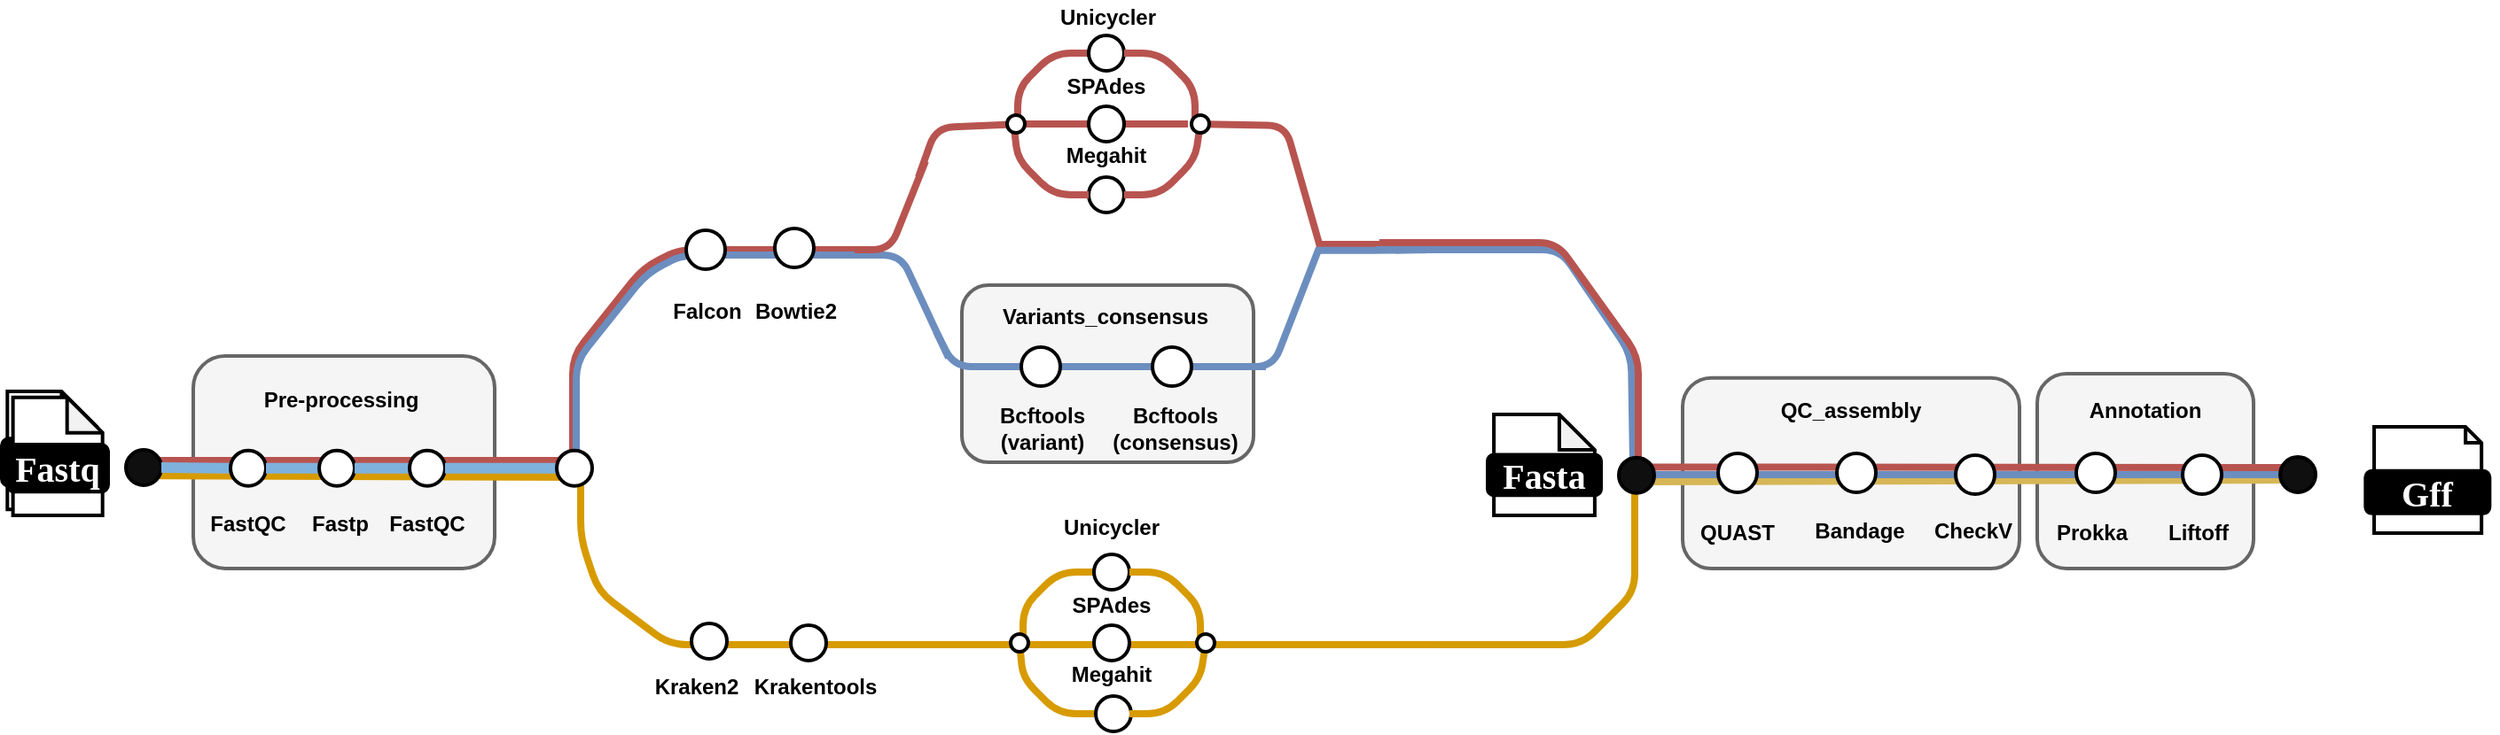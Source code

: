 <mxfile version="24.2.5" type="github">
  <diagram name="Trang-1" id="ojN81It_VC9VHGHLu68o">
    <mxGraphModel dx="1753" dy="448" grid="1" gridSize="10" guides="1" tooltips="1" connect="0" arrows="0" fold="1" page="1" pageScale="1" pageWidth="827" pageHeight="1169" math="0" shadow="0">
      <root>
        <mxCell id="0" />
        <mxCell id="1" parent="0" />
        <mxCell id="D1Pq8SVgitwWAvo3Zp8d-112" value="" style="rounded=1;whiteSpace=wrap;html=1;strokeWidth=2;fillColor=#f5f5f5;fontColor=#333333;strokeColor=#666666;" vertex="1" parent="1">
          <mxGeometry x="283.5" y="290" width="164.5" height="100" as="geometry" />
        </mxCell>
        <mxCell id="D1Pq8SVgitwWAvo3Zp8d-110" value="" style="rounded=1;whiteSpace=wrap;html=1;strokeWidth=2;fillColor=#f5f5f5;fontColor=#333333;strokeColor=#666666;" vertex="1" parent="1">
          <mxGeometry x="690" y="342.33" width="190" height="107.67" as="geometry" />
        </mxCell>
        <mxCell id="D1Pq8SVgitwWAvo3Zp8d-108" value="" style="rounded=1;whiteSpace=wrap;html=1;strokeWidth=2;fillColor=#f5f5f5;fontColor=#333333;strokeColor=#666666;" vertex="1" parent="1">
          <mxGeometry x="890" y="340" width="122" height="110" as="geometry" />
        </mxCell>
        <mxCell id="D1Pq8SVgitwWAvo3Zp8d-75" value="" style="endArrow=none;html=1;rounded=1;strokeWidth=4;strokeColor=#d6b656;fillColor=#fff2cc;" edge="1" parent="1">
          <mxGeometry width="50" height="50" relative="1" as="geometry">
            <mxPoint x="670" y="401" as="sourcePoint" />
            <mxPoint x="1040" y="400" as="targetPoint" />
          </mxGeometry>
        </mxCell>
        <mxCell id="D1Pq8SVgitwWAvo3Zp8d-74" value="" style="endArrow=none;html=1;rounded=1;strokeWidth=4;strokeColor=#b85450;fillColor=#f8cecc;" edge="1" parent="1">
          <mxGeometry width="50" height="50" relative="1" as="geometry">
            <mxPoint x="669" y="392.74" as="sourcePoint" />
            <mxPoint x="1040" y="393" as="targetPoint" />
          </mxGeometry>
        </mxCell>
        <mxCell id="D1Pq8SVgitwWAvo3Zp8d-76" value="" style="endArrow=none;html=1;rounded=1;strokeWidth=4;strokeColor=#6c8ebf;fillColor=#dae8fc;" edge="1" parent="1">
          <mxGeometry width="50" height="50" relative="1" as="geometry">
            <mxPoint x="670" y="397" as="sourcePoint" />
            <mxPoint x="1040" y="397" as="targetPoint" />
          </mxGeometry>
        </mxCell>
        <mxCell id="D1Pq8SVgitwWAvo3Zp8d-69" value="" style="endArrow=none;html=1;rounded=1;strokeWidth=4;fillColor=#f8cecc;strokeColor=#b85450;" edge="1" parent="1">
          <mxGeometry width="50" height="50" relative="1" as="geometry">
            <mxPoint x="485" y="267" as="sourcePoint" />
            <mxPoint x="529" y="267" as="targetPoint" />
            <Array as="points">
              <mxPoint x="505" y="267" />
              <mxPoint x="529" y="267" />
            </Array>
          </mxGeometry>
        </mxCell>
        <mxCell id="D1Pq8SVgitwWAvo3Zp8d-41" value="" style="endArrow=none;html=1;rounded=1;strokeWidth=4;fillColor=#f8cecc;strokeColor=#b85450;" edge="1" parent="1">
          <mxGeometry width="50" height="50" relative="1" as="geometry">
            <mxPoint x="317" y="199" as="sourcePoint" />
            <mxPoint x="259" y="229" as="targetPoint" />
            <Array as="points">
              <mxPoint x="269" y="201" />
            </Array>
          </mxGeometry>
        </mxCell>
        <mxCell id="D1Pq8SVgitwWAvo3Zp8d-49" value="" style="endArrow=none;html=1;rounded=1;strokeWidth=4;fillColor=#f8cecc;strokeColor=#b85450;" edge="1" parent="1">
          <mxGeometry width="50" height="50" relative="1" as="geometry">
            <mxPoint x="414" y="199" as="sourcePoint" />
            <mxPoint x="486" y="270" as="targetPoint" />
            <Array as="points">
              <mxPoint x="466" y="200" />
              <mxPoint x="486" y="270" />
            </Array>
          </mxGeometry>
        </mxCell>
        <mxCell id="Rq4Nq84HAXk63PqMcCeA-210" value="" style="rounded=1;whiteSpace=wrap;html=1;strokeWidth=2;fillColor=#f5f5f5;fontColor=#333333;strokeColor=#666666;" parent="1" vertex="1">
          <mxGeometry x="-150" y="330" width="170" height="120" as="geometry" />
        </mxCell>
        <mxCell id="Rq4Nq84HAXk63PqMcCeA-57" value="" style="endArrow=none;html=1;rounded=1;strokeWidth=5;fillColor=#ffe6cc;strokeColor=#d79b00;entryX=0.9;entryY=0.834;entryDx=0;entryDy=0;entryPerimeter=0;" parent="1" edge="1">
          <mxGeometry width="50" height="50" relative="1" as="geometry">
            <mxPoint x="-169" y="397.17" as="sourcePoint" />
            <mxPoint x="73" y="398.01" as="targetPoint" />
          </mxGeometry>
        </mxCell>
        <mxCell id="Rq4Nq84HAXk63PqMcCeA-58" value="" style="endArrow=none;html=1;rounded=1;strokeWidth=6;strokeColor=#b85450;fillColor=#f8cecc;" parent="1" edge="1">
          <mxGeometry width="50" height="50" relative="1" as="geometry">
            <mxPoint x="-170" y="390" as="sourcePoint" />
            <mxPoint x="74" y="390" as="targetPoint" />
          </mxGeometry>
        </mxCell>
        <mxCell id="Rq4Nq84HAXk63PqMcCeA-59" value="" style="group" parent="1" vertex="1" connectable="0">
          <mxGeometry x="-258" y="350" width="60" height="70" as="geometry" />
        </mxCell>
        <mxCell id="Rq4Nq84HAXk63PqMcCeA-60" value="" style="shape=note;whiteSpace=wrap;html=1;backgroundOutline=1;darkOpacity=0.05;rounded=1;size=20;strokeWidth=2;" parent="Rq4Nq84HAXk63PqMcCeA-59" vertex="1">
          <mxGeometry x="3.158" width="50.526" height="66.667" as="geometry" />
        </mxCell>
        <mxCell id="Rq4Nq84HAXk63PqMcCeA-61" value="&lt;font data-font-src=&quot;https://fonts.googleapis.com/css?family=Maven+Pro&quot; face=&quot;Maven Pro&quot; color=&quot;#ffffff&quot;&gt;&lt;b&gt;&lt;font style=&quot;font-size: 20px;&quot;&gt;Fastq&lt;/font&gt;&lt;/b&gt;&lt;/font&gt;" style="rounded=1;whiteSpace=wrap;html=1;strokeWidth=2;fillColor=#000000;" parent="Rq4Nq84HAXk63PqMcCeA-59" vertex="1">
          <mxGeometry y="26.667" width="56.842" height="26.667" as="geometry" />
        </mxCell>
        <mxCell id="Rq4Nq84HAXk63PqMcCeA-62" value="" style="shape=note;whiteSpace=wrap;html=1;backgroundOutline=1;darkOpacity=0.05;rounded=1;size=20;strokeWidth=2;" parent="Rq4Nq84HAXk63PqMcCeA-59" vertex="1">
          <mxGeometry x="6.316" y="3.333" width="50.526" height="66.667" as="geometry" />
        </mxCell>
        <mxCell id="Rq4Nq84HAXk63PqMcCeA-63" value="&lt;font data-font-src=&quot;https://fonts.googleapis.com/css?family=Maven+Pro&quot; face=&quot;Maven Pro&quot; color=&quot;#ffffff&quot;&gt;&lt;b&gt;&lt;font style=&quot;font-size: 20px;&quot;&gt;Fastq&lt;/font&gt;&lt;/b&gt;&lt;/font&gt;" style="rounded=1;whiteSpace=wrap;html=1;strokeWidth=2;fillColor=#000000;" parent="Rq4Nq84HAXk63PqMcCeA-59" vertex="1">
          <mxGeometry x="3.158" y="30.0" width="56.842" height="26.667" as="geometry" />
        </mxCell>
        <mxCell id="Rq4Nq84HAXk63PqMcCeA-65" value="" style="endArrow=none;html=1;rounded=1;strokeWidth=6;strokeColor=#7EB2DD;shadow=0;" parent="1" target="Rq4Nq84HAXk63PqMcCeA-66" edge="1">
          <mxGeometry width="50" height="50" relative="1" as="geometry">
            <mxPoint x="-179" y="393.58" as="sourcePoint" />
            <mxPoint x="181" y="393.58" as="targetPoint" />
          </mxGeometry>
        </mxCell>
        <mxCell id="Rq4Nq84HAXk63PqMcCeA-66" value="" style="ellipse;whiteSpace=wrap;html=1;aspect=fixed;rounded=1;rotation=0;strokeWidth=2;fillColor=#100f0f;" parent="1" vertex="1">
          <mxGeometry x="-188" y="383" width="20" height="20" as="geometry" />
        </mxCell>
        <mxCell id="Rq4Nq84HAXk63PqMcCeA-67" value="" style="endArrow=none;html=1;rounded=1;strokeWidth=6;strokeColor=#7EB2DD;shadow=0;" parent="1" source="Rq4Nq84HAXk63PqMcCeA-66" target="Rq4Nq84HAXk63PqMcCeA-68" edge="1">
          <mxGeometry width="50" height="50" relative="1" as="geometry">
            <mxPoint x="-159" y="393" as="sourcePoint" />
            <mxPoint x="181" y="393.58" as="targetPoint" />
          </mxGeometry>
        </mxCell>
        <mxCell id="Rq4Nq84HAXk63PqMcCeA-68" value="" style="ellipse;whiteSpace=wrap;html=1;aspect=fixed;rounded=1;rotation=0;strokeWidth=2;shadow=0;" parent="1" vertex="1">
          <mxGeometry x="-129" y="383.33" width="20" height="20" as="geometry" />
        </mxCell>
        <mxCell id="Rq4Nq84HAXk63PqMcCeA-69" value="FastQC" style="rounded=1;whiteSpace=wrap;html=1;strokeColor=none;fillColor=none;fontStyle=1" parent="1" vertex="1">
          <mxGeometry x="-139" y="420" width="40" height="10" as="geometry" />
        </mxCell>
        <mxCell id="Rq4Nq84HAXk63PqMcCeA-70" value="" style="endArrow=none;html=1;rounded=1;strokeWidth=6;strokeColor=#7EB2DD;shadow=0;" parent="1" source="Rq4Nq84HAXk63PqMcCeA-68" target="Rq4Nq84HAXk63PqMcCeA-71" edge="1">
          <mxGeometry width="50" height="50" relative="1" as="geometry">
            <mxPoint x="-99" y="393" as="sourcePoint" />
            <mxPoint x="181" y="393.58" as="targetPoint" />
          </mxGeometry>
        </mxCell>
        <mxCell id="Rq4Nq84HAXk63PqMcCeA-71" value="" style="ellipse;whiteSpace=wrap;html=1;aspect=fixed;rounded=1;rotation=0;strokeWidth=2;shadow=0;" parent="1" vertex="1">
          <mxGeometry x="-79" y="383.33" width="20" height="20" as="geometry" />
        </mxCell>
        <mxCell id="Rq4Nq84HAXk63PqMcCeA-72" value="Fastp" style="rounded=1;whiteSpace=wrap;html=1;strokeColor=none;fillColor=none;fontStyle=1" parent="1" vertex="1">
          <mxGeometry x="-87" y="420" width="40" height="10" as="geometry" />
        </mxCell>
        <mxCell id="Rq4Nq84HAXk63PqMcCeA-73" value="" style="endArrow=none;html=1;rounded=1;strokeWidth=6;strokeColor=#7EB2DD;shadow=0;" parent="1" source="Rq4Nq84HAXk63PqMcCeA-71" target="Rq4Nq84HAXk63PqMcCeA-74" edge="1">
          <mxGeometry width="50" height="50" relative="1" as="geometry">
            <mxPoint x="-29" y="393" as="sourcePoint" />
            <mxPoint x="181" y="393.58" as="targetPoint" />
          </mxGeometry>
        </mxCell>
        <mxCell id="Rq4Nq84HAXk63PqMcCeA-74" value="" style="ellipse;whiteSpace=wrap;html=1;aspect=fixed;rounded=1;rotation=0;strokeWidth=2;shadow=0;" parent="1" vertex="1">
          <mxGeometry x="-28" y="383.33" width="20" height="20" as="geometry" />
        </mxCell>
        <mxCell id="Rq4Nq84HAXk63PqMcCeA-75" value="FastQC" style="rounded=1;whiteSpace=wrap;html=1;strokeColor=none;fillColor=none;fontStyle=1" parent="1" vertex="1">
          <mxGeometry x="-38" y="420" width="40" height="10" as="geometry" />
        </mxCell>
        <mxCell id="Rq4Nq84HAXk63PqMcCeA-77" value="" style="endArrow=none;html=1;rounded=1;strokeWidth=6;strokeColor=#7EB2DD;shadow=0;" parent="1" source="Rq4Nq84HAXk63PqMcCeA-74" target="Rq4Nq84HAXk63PqMcCeA-76" edge="1">
          <mxGeometry width="50" height="50" relative="1" as="geometry">
            <mxPoint x="41" y="393" as="sourcePoint" />
            <mxPoint x="181" y="393.58" as="targetPoint" />
          </mxGeometry>
        </mxCell>
        <mxCell id="Rq4Nq84HAXk63PqMcCeA-90" value="" style="endArrow=none;html=1;rounded=1;strokeWidth=4;strokeColor=#d79b00;fillColor=#ffe6cc;exitX=0.65;exitY=0.834;exitDx=0;exitDy=0;exitPerimeter=0;" parent="1" edge="1">
          <mxGeometry width="50" height="50" relative="1" as="geometry">
            <mxPoint x="68.5" y="403" as="sourcePoint" />
            <mxPoint x="198.5" y="492.99" as="targetPoint" />
            <Array as="points">
              <mxPoint x="68.5" y="432.99" />
              <mxPoint x="78.5" y="462.99" />
              <mxPoint x="118.5" y="492.99" />
              <mxPoint x="563.5" y="492.99" />
              <mxPoint x="158.5" y="492.99" />
            </Array>
          </mxGeometry>
        </mxCell>
        <mxCell id="Rq4Nq84HAXk63PqMcCeA-97" value="" style="endArrow=none;html=1;rounded=1;strokeWidth=4;fillColor=#ffe6cc;strokeColor=#d79b00;" parent="1" edge="1">
          <mxGeometry width="50" height="50" relative="1" as="geometry">
            <mxPoint x="358" y="452" as="sourcePoint" />
            <mxPoint x="318" y="492" as="targetPoint" />
            <Array as="points">
              <mxPoint x="338" y="452" />
              <mxPoint x="318" y="472" />
            </Array>
          </mxGeometry>
        </mxCell>
        <mxCell id="Rq4Nq84HAXk63PqMcCeA-98" value="" style="endArrow=none;html=1;rounded=1;strokeWidth=4;fillColor=#ffe6cc;strokeColor=#d79b00;" parent="1" source="Rq4Nq84HAXk63PqMcCeA-162" edge="1">
          <mxGeometry width="50" height="50" relative="1" as="geometry">
            <mxPoint x="358" y="532" as="sourcePoint" />
            <mxPoint x="318" y="492" as="targetPoint" />
            <Array as="points" />
          </mxGeometry>
        </mxCell>
        <mxCell id="Rq4Nq84HAXk63PqMcCeA-100" value="" style="ellipse;whiteSpace=wrap;html=1;aspect=fixed;rounded=1;rotation=0;strokeWidth=2;shadow=0;" parent="1" vertex="1">
          <mxGeometry x="358" y="442" width="20" height="20" as="geometry" />
        </mxCell>
        <mxCell id="Rq4Nq84HAXk63PqMcCeA-101" value="" style="endArrow=none;html=1;rounded=1;strokeWidth=4;fillColor=#ffe6cc;strokeColor=#d79b00;" parent="1" edge="1">
          <mxGeometry width="50" height="50" relative="1" as="geometry">
            <mxPoint x="378" y="452" as="sourcePoint" />
            <mxPoint x="418" y="492" as="targetPoint" />
            <Array as="points">
              <mxPoint x="398" y="452" />
              <mxPoint x="418" y="472" />
            </Array>
          </mxGeometry>
        </mxCell>
        <mxCell id="Rq4Nq84HAXk63PqMcCeA-102" value="" style="ellipse;whiteSpace=wrap;html=1;aspect=fixed;rounded=1;rotation=0;strokeWidth=2;shadow=0;" parent="1" vertex="1">
          <mxGeometry x="358" y="482" width="20" height="20" as="geometry" />
        </mxCell>
        <mxCell id="Rq4Nq84HAXk63PqMcCeA-103" value="" style="ellipse;whiteSpace=wrap;html=1;aspect=fixed;rounded=1;rotation=0;strokeWidth=2;shadow=0;" parent="1" vertex="1">
          <mxGeometry x="359" y="522" width="20" height="20" as="geometry" />
        </mxCell>
        <mxCell id="Rq4Nq84HAXk63PqMcCeA-104" value="" style="endArrow=none;html=1;rounded=1;strokeWidth=4;fillColor=#ffe6cc;strokeColor=#d79b00;" parent="1" source="Rq4Nq84HAXk63PqMcCeA-166" edge="1">
          <mxGeometry width="50" height="50" relative="1" as="geometry">
            <mxPoint x="378" y="491.47" as="sourcePoint" />
            <mxPoint x="418" y="491.47" as="targetPoint" />
          </mxGeometry>
        </mxCell>
        <mxCell id="Rq4Nq84HAXk63PqMcCeA-105" value="" style="endArrow=none;html=1;rounded=1;strokeWidth=4;fillColor=#ffe6cc;strokeColor=#d79b00;" parent="1" source="Rq4Nq84HAXk63PqMcCeA-166" edge="1">
          <mxGeometry width="50" height="50" relative="1" as="geometry">
            <mxPoint x="378" y="532" as="sourcePoint" />
            <mxPoint x="418" y="492" as="targetPoint" />
            <Array as="points" />
          </mxGeometry>
        </mxCell>
        <mxCell id="Rq4Nq84HAXk63PqMcCeA-106" value="Unicycler" style="rounded=1;whiteSpace=wrap;html=1;strokeColor=none;fillColor=none;fontStyle=1" parent="1" vertex="1">
          <mxGeometry x="348" y="422" width="40" height="10" as="geometry" />
        </mxCell>
        <mxCell id="Rq4Nq84HAXk63PqMcCeA-107" value="SPAdes" style="rounded=1;whiteSpace=wrap;html=1;strokeColor=none;fillColor=none;fontStyle=1;arcSize=50;" parent="1" vertex="1">
          <mxGeometry x="348" y="466" width="40" height="10" as="geometry" />
        </mxCell>
        <mxCell id="Rq4Nq84HAXk63PqMcCeA-108" value="Megahit" style="rounded=1;whiteSpace=wrap;html=1;strokeColor=none;fillColor=none;fontStyle=1;arcSize=50;" parent="1" vertex="1">
          <mxGeometry x="348" y="505" width="40" height="10" as="geometry" />
        </mxCell>
        <mxCell id="Rq4Nq84HAXk63PqMcCeA-127" value="" style="endArrow=none;html=1;rounded=1;strokeWidth=4;strokeColor=#b85450;fillColor=#f8cecc;" parent="1" edge="1">
          <mxGeometry width="50" height="50" relative="1" as="geometry">
            <mxPoint x="64" y="390" as="sourcePoint" />
            <mxPoint x="136" y="270" as="targetPoint" />
            <Array as="points">
              <mxPoint x="64" y="330" />
              <mxPoint x="104" y="280" />
              <mxPoint x="124" y="270" />
              <mxPoint x="240" y="270" />
            </Array>
          </mxGeometry>
        </mxCell>
        <mxCell id="Rq4Nq84HAXk63PqMcCeA-164" value="" style="endArrow=none;html=1;rounded=1;strokeWidth=4;fillColor=#ffe6cc;strokeColor=#d79b00;" parent="1" target="Rq4Nq84HAXk63PqMcCeA-162" edge="1">
          <mxGeometry width="50" height="50" relative="1" as="geometry">
            <mxPoint x="358" y="532" as="sourcePoint" />
            <mxPoint x="318" y="492" as="targetPoint" />
            <Array as="points">
              <mxPoint x="338" y="532" />
              <mxPoint x="318" y="512" />
            </Array>
          </mxGeometry>
        </mxCell>
        <mxCell id="Rq4Nq84HAXk63PqMcCeA-165" value="" style="endArrow=none;html=1;rounded=1;strokeWidth=4;fillColor=#ffe6cc;strokeColor=#d79b00;" parent="1" target="Rq4Nq84HAXk63PqMcCeA-162" edge="1">
          <mxGeometry width="50" height="50" relative="1" as="geometry">
            <mxPoint x="318" y="492" as="sourcePoint" />
            <mxPoint x="358" y="492" as="targetPoint" />
          </mxGeometry>
        </mxCell>
        <mxCell id="Rq4Nq84HAXk63PqMcCeA-162" value="" style="ellipse;whiteSpace=wrap;html=1;aspect=fixed;rounded=1;rotation=0;strokeWidth=2;fillColor=#FFFFFF;" parent="1" vertex="1">
          <mxGeometry x="311" y="487" width="10" height="10" as="geometry" />
        </mxCell>
        <mxCell id="Rq4Nq84HAXk63PqMcCeA-167" value="" style="endArrow=none;html=1;rounded=1;strokeWidth=4;fillColor=#ffe6cc;strokeColor=#d79b00;" parent="1" target="Rq4Nq84HAXk63PqMcCeA-166" edge="1">
          <mxGeometry width="50" height="50" relative="1" as="geometry">
            <mxPoint x="378" y="532" as="sourcePoint" />
            <mxPoint x="418" y="492" as="targetPoint" />
            <Array as="points">
              <mxPoint x="398" y="532" />
              <mxPoint x="418" y="512" />
            </Array>
          </mxGeometry>
        </mxCell>
        <mxCell id="Rq4Nq84HAXk63PqMcCeA-166" value="" style="ellipse;whiteSpace=wrap;html=1;aspect=fixed;rounded=1;rotation=0;strokeWidth=2;fillColor=#FFFFFF;" parent="1" vertex="1">
          <mxGeometry x="416" y="487" width="10" height="10" as="geometry" />
        </mxCell>
        <mxCell id="Rq4Nq84HAXk63PqMcCeA-211" value="Pre-processing" style="rounded=1;whiteSpace=wrap;html=1;strokeColor=none;fillColor=none;fontStyle=1;arcSize=50;" parent="1" vertex="1">
          <mxGeometry x="-191.5" y="350" width="249" height="10" as="geometry" />
        </mxCell>
        <mxCell id="70XVLi85CoOnEWCYY8Vq-42" value="" style="group" parent="1" vertex="1" connectable="0">
          <mxGeometry x="580" y="363" width="64" height="57" as="geometry" />
        </mxCell>
        <mxCell id="70XVLi85CoOnEWCYY8Vq-43" value="" style="shape=note;whiteSpace=wrap;html=1;backgroundOutline=1;darkOpacity=0.05;rounded=1;size=20;strokeWidth=2;" parent="70XVLi85CoOnEWCYY8Vq-42" vertex="1">
          <mxGeometry x="3.556" width="56.889" height="57.0" as="geometry" />
        </mxCell>
        <mxCell id="70XVLi85CoOnEWCYY8Vq-44" value="&lt;font data-font-src=&quot;https://fonts.googleapis.com/css?family=Maven+Pro&quot; face=&quot;Maven Pro&quot; color=&quot;#ffffff&quot;&gt;&lt;b&gt;&lt;font style=&quot;font-size: 20px;&quot;&gt;Fasta&lt;/font&gt;&lt;/b&gt;&lt;/font&gt;" style="rounded=1;whiteSpace=wrap;html=1;strokeWidth=2;fillColor=#000000;" parent="70XVLi85CoOnEWCYY8Vq-42" vertex="1">
          <mxGeometry y="22.8" width="64" height="22.8" as="geometry" />
        </mxCell>
        <mxCell id="70XVLi85CoOnEWCYY8Vq-47" value="" style="group" parent="1" vertex="1" connectable="0">
          <mxGeometry x="1080" y="370" width="70" height="60" as="geometry" />
        </mxCell>
        <mxCell id="70XVLi85CoOnEWCYY8Vq-48" value="" style="shape=note;whiteSpace=wrap;html=1;backgroundOutline=1;darkOpacity=0.05;rounded=1;size=9;strokeWidth=2;" parent="70XVLi85CoOnEWCYY8Vq-47" vertex="1">
          <mxGeometry x="-0.007" width="60.584" height="60" as="geometry" />
        </mxCell>
        <mxCell id="70XVLi85CoOnEWCYY8Vq-49" value="&lt;font data-font-src=&quot;https://fonts.googleapis.com/css?family=Maven+Pro&quot; face=&quot;Maven Pro&quot; color=&quot;#ffffff&quot;&gt;&lt;b&gt;&lt;font style=&quot;font-size: 20px;&quot;&gt;Gff&lt;/font&gt;&lt;/b&gt;&lt;/font&gt;" style="rounded=1;whiteSpace=wrap;html=1;strokeWidth=2;fillColor=#000000;" parent="70XVLi85CoOnEWCYY8Vq-47" vertex="1">
          <mxGeometry x="-4.84" y="24.909" width="70" height="24.0" as="geometry" />
        </mxCell>
        <mxCell id="D1Pq8SVgitwWAvo3Zp8d-4" value="" style="ellipse;whiteSpace=wrap;html=1;aspect=fixed;rounded=1;rotation=0;strokeWidth=2;shadow=0;" vertex="1" parent="1">
          <mxGeometry x="131" y="481" width="20" height="20" as="geometry" />
        </mxCell>
        <mxCell id="D1Pq8SVgitwWAvo3Zp8d-7" value="Kraken2" style="rounded=1;whiteSpace=wrap;html=1;strokeColor=none;fillColor=none;fontStyle=1" vertex="1" parent="1">
          <mxGeometry x="114" y="513" width="40" height="7" as="geometry" />
        </mxCell>
        <mxCell id="D1Pq8SVgitwWAvo3Zp8d-9" value="" style="ellipse;whiteSpace=wrap;html=1;aspect=fixed;rounded=1;rotation=0;strokeWidth=2;shadow=0;" vertex="1" parent="1">
          <mxGeometry x="187" y="482" width="20" height="20" as="geometry" />
        </mxCell>
        <mxCell id="D1Pq8SVgitwWAvo3Zp8d-10" value="Krakentools" style="rounded=1;whiteSpace=wrap;html=1;strokeColor=none;fillColor=none;fontStyle=1" vertex="1" parent="1">
          <mxGeometry x="181" y="513" width="40" height="7" as="geometry" />
        </mxCell>
        <mxCell id="D1Pq8SVgitwWAvo3Zp8d-12" value="" style="endArrow=none;html=1;rounded=1;strokeWidth=4;strokeColor=#6c8ebf;fillColor=#dae8fc;" edge="1" parent="1">
          <mxGeometry width="50" height="50" relative="1" as="geometry">
            <mxPoint x="66" y="393" as="sourcePoint" />
            <mxPoint x="240" y="273" as="targetPoint" />
            <Array as="points">
              <mxPoint x="66" y="333" />
              <mxPoint x="106" y="283" />
              <mxPoint x="126" y="273" />
            </Array>
          </mxGeometry>
        </mxCell>
        <mxCell id="Rq4Nq84HAXk63PqMcCeA-76" value="" style="ellipse;whiteSpace=wrap;html=1;aspect=fixed;rounded=1;rotation=0;strokeWidth=2;shadow=0;" parent="1" vertex="1">
          <mxGeometry x="55" y="383.33" width="20" height="20" as="geometry" />
        </mxCell>
        <mxCell id="Rq4Nq84HAXk63PqMcCeA-175" value="" style="ellipse;whiteSpace=wrap;html=1;aspect=fixed;rounded=1;rotation=0;strokeWidth=2;shadow=0;" parent="1" vertex="1">
          <mxGeometry x="128" y="259" width="22" height="22" as="geometry" />
        </mxCell>
        <mxCell id="D1Pq8SVgitwWAvo3Zp8d-13" value="Falcon" style="rounded=1;whiteSpace=wrap;html=1;strokeColor=none;fillColor=none;fontStyle=1" vertex="1" parent="1">
          <mxGeometry x="119" y="289.75" width="42" height="30" as="geometry" />
        </mxCell>
        <mxCell id="D1Pq8SVgitwWAvo3Zp8d-18" value="" style="endArrow=none;html=1;rounded=1;strokeWidth=4;fillColor=#dae8fc;strokeColor=#6c8ebf;" edge="1" parent="1">
          <mxGeometry width="50" height="50" relative="1" as="geometry">
            <mxPoint x="229" y="273" as="sourcePoint" />
            <mxPoint x="276" y="331" as="targetPoint" />
            <Array as="points">
              <mxPoint x="249" y="273" />
            </Array>
          </mxGeometry>
        </mxCell>
        <mxCell id="D1Pq8SVgitwWAvo3Zp8d-19" value="" style="endArrow=none;html=1;rounded=1;strokeWidth=4;fillColor=#f8cecc;strokeColor=#b85450;" edge="1" parent="1">
          <mxGeometry width="50" height="50" relative="1" as="geometry">
            <mxPoint x="223" y="270" as="sourcePoint" />
            <mxPoint x="263" y="220" as="targetPoint" />
            <Array as="points">
              <mxPoint x="243" y="270" />
            </Array>
          </mxGeometry>
        </mxCell>
        <mxCell id="D1Pq8SVgitwWAvo3Zp8d-20" value="" style="endArrow=none;html=1;rounded=1;strokeWidth=4;fillColor=#f8cecc;strokeColor=#b85450;" edge="1" parent="1">
          <mxGeometry width="50" height="50" relative="1" as="geometry">
            <mxPoint x="355" y="159" as="sourcePoint" />
            <mxPoint x="315" y="199" as="targetPoint" />
            <Array as="points">
              <mxPoint x="335" y="159" />
              <mxPoint x="315" y="179" />
            </Array>
          </mxGeometry>
        </mxCell>
        <mxCell id="D1Pq8SVgitwWAvo3Zp8d-21" value="" style="endArrow=none;html=1;rounded=1;strokeWidth=4;fillColor=#ffe6cc;strokeColor=#d79b00;" edge="1" parent="1">
          <mxGeometry width="50" height="50" relative="1" as="geometry">
            <mxPoint x="318" y="199" as="sourcePoint" />
            <mxPoint x="315" y="199" as="targetPoint" />
            <Array as="points" />
          </mxGeometry>
        </mxCell>
        <mxCell id="D1Pq8SVgitwWAvo3Zp8d-22" value="" style="endArrow=none;html=1;rounded=1;strokeWidth=4;fillColor=#f8cecc;strokeColor=#b85450;" edge="1" parent="1">
          <mxGeometry width="50" height="50" relative="1" as="geometry">
            <mxPoint x="318" y="199" as="sourcePoint" />
            <mxPoint x="411" y="199" as="targetPoint" />
          </mxGeometry>
        </mxCell>
        <mxCell id="D1Pq8SVgitwWAvo3Zp8d-23" value="" style="ellipse;whiteSpace=wrap;html=1;aspect=fixed;rounded=1;rotation=0;strokeWidth=2;shadow=0;" vertex="1" parent="1">
          <mxGeometry x="355" y="149" width="20" height="20" as="geometry" />
        </mxCell>
        <mxCell id="D1Pq8SVgitwWAvo3Zp8d-24" value="" style="endArrow=none;html=1;rounded=1;strokeWidth=4;fillColor=#f8cecc;strokeColor=#b85450;" edge="1" parent="1">
          <mxGeometry width="50" height="50" relative="1" as="geometry">
            <mxPoint x="375" y="159" as="sourcePoint" />
            <mxPoint x="415" y="199" as="targetPoint" />
            <Array as="points">
              <mxPoint x="395" y="159" />
              <mxPoint x="415" y="179" />
            </Array>
          </mxGeometry>
        </mxCell>
        <mxCell id="D1Pq8SVgitwWAvo3Zp8d-25" value="" style="ellipse;whiteSpace=wrap;html=1;aspect=fixed;rounded=1;rotation=0;strokeWidth=2;shadow=0;" vertex="1" parent="1">
          <mxGeometry x="355" y="189" width="20" height="20" as="geometry" />
        </mxCell>
        <mxCell id="D1Pq8SVgitwWAvo3Zp8d-26" value="" style="ellipse;whiteSpace=wrap;html=1;aspect=fixed;rounded=1;rotation=0;strokeWidth=2;shadow=0;" vertex="1" parent="1">
          <mxGeometry x="355" y="229" width="20" height="20" as="geometry" />
        </mxCell>
        <mxCell id="D1Pq8SVgitwWAvo3Zp8d-27" value="" style="endArrow=none;html=1;rounded=1;strokeWidth=4;fillColor=#ffe6cc;strokeColor=#d79b00;" edge="1" parent="1" source="D1Pq8SVgitwWAvo3Zp8d-36">
          <mxGeometry width="50" height="50" relative="1" as="geometry">
            <mxPoint x="375" y="198.47" as="sourcePoint" />
            <mxPoint x="415" y="198.47" as="targetPoint" />
          </mxGeometry>
        </mxCell>
        <mxCell id="D1Pq8SVgitwWAvo3Zp8d-28" value="" style="endArrow=none;html=1;rounded=1;strokeWidth=4;fillColor=#ffe6cc;strokeColor=#d79b00;" edge="1" parent="1" source="D1Pq8SVgitwWAvo3Zp8d-36">
          <mxGeometry width="50" height="50" relative="1" as="geometry">
            <mxPoint x="375" y="239" as="sourcePoint" />
            <mxPoint x="415" y="199" as="targetPoint" />
            <Array as="points" />
          </mxGeometry>
        </mxCell>
        <mxCell id="D1Pq8SVgitwWAvo3Zp8d-29" value="Unicycler" style="rounded=1;whiteSpace=wrap;html=1;strokeColor=none;fillColor=none;fontStyle=1" vertex="1" parent="1">
          <mxGeometry x="346" y="129" width="40" height="19" as="geometry" />
        </mxCell>
        <mxCell id="D1Pq8SVgitwWAvo3Zp8d-30" value="SPAdes" style="rounded=1;whiteSpace=wrap;html=1;strokeColor=none;fillColor=none;fontStyle=1;arcSize=50;" vertex="1" parent="1">
          <mxGeometry x="345" y="173" width="40" height="10" as="geometry" />
        </mxCell>
        <mxCell id="D1Pq8SVgitwWAvo3Zp8d-31" value="Megahit" style="rounded=1;whiteSpace=wrap;html=1;strokeColor=none;fillColor=none;fontStyle=1;arcSize=50;" vertex="1" parent="1">
          <mxGeometry x="345" y="212" width="40" height="10" as="geometry" />
        </mxCell>
        <mxCell id="D1Pq8SVgitwWAvo3Zp8d-32" value="" style="endArrow=none;html=1;rounded=1;strokeWidth=4;fillColor=#f8cecc;strokeColor=#b85450;" edge="1" parent="1">
          <mxGeometry width="50" height="50" relative="1" as="geometry">
            <mxPoint x="355" y="239" as="sourcePoint" />
            <mxPoint x="313.294" y="203.991" as="targetPoint" />
            <Array as="points">
              <mxPoint x="335" y="239" />
              <mxPoint x="315" y="219" />
            </Array>
          </mxGeometry>
        </mxCell>
        <mxCell id="D1Pq8SVgitwWAvo3Zp8d-33" value="" style="endArrow=none;html=1;rounded=1;strokeWidth=4;fillColor=#ffe6cc;strokeColor=#d79b00;" edge="1" parent="1">
          <mxGeometry width="50" height="50" relative="1" as="geometry">
            <mxPoint x="315" y="199" as="sourcePoint" />
            <mxPoint x="318" y="199" as="targetPoint" />
          </mxGeometry>
        </mxCell>
        <mxCell id="D1Pq8SVgitwWAvo3Zp8d-34" value="" style="ellipse;whiteSpace=wrap;html=1;aspect=fixed;rounded=1;rotation=0;strokeWidth=2;fillColor=#FFFFFF;" vertex="1" parent="1">
          <mxGeometry x="309" y="194" width="10" height="10" as="geometry" />
        </mxCell>
        <mxCell id="D1Pq8SVgitwWAvo3Zp8d-35" value="" style="endArrow=none;html=1;rounded=1;strokeWidth=4;fillColor=#f8cecc;strokeColor=#b85450;" edge="1" parent="1" target="D1Pq8SVgitwWAvo3Zp8d-36">
          <mxGeometry width="50" height="50" relative="1" as="geometry">
            <mxPoint x="375" y="239" as="sourcePoint" />
            <mxPoint x="415" y="199" as="targetPoint" />
            <Array as="points">
              <mxPoint x="395" y="239" />
              <mxPoint x="415" y="219" />
            </Array>
          </mxGeometry>
        </mxCell>
        <mxCell id="D1Pq8SVgitwWAvo3Zp8d-36" value="" style="ellipse;whiteSpace=wrap;html=1;aspect=fixed;rounded=1;rotation=0;strokeWidth=2;fillColor=#FFFFFF;" vertex="1" parent="1">
          <mxGeometry x="413" y="194" width="10" height="10" as="geometry" />
        </mxCell>
        <mxCell id="D1Pq8SVgitwWAvo3Zp8d-39" value="Bowtie2" style="rounded=1;whiteSpace=wrap;html=1;strokeColor=none;fillColor=none;fontStyle=1" vertex="1" parent="1">
          <mxGeometry x="169" y="289.75" width="42" height="30" as="geometry" />
        </mxCell>
        <mxCell id="D1Pq8SVgitwWAvo3Zp8d-43" value="" style="endArrow=none;html=1;rounded=1;strokeWidth=4;fillColor=#dae8fc;strokeColor=#6c8ebf;" edge="1" parent="1">
          <mxGeometry width="50" height="50" relative="1" as="geometry">
            <mxPoint x="455" y="336" as="sourcePoint" />
            <mxPoint x="269" y="316.25" as="targetPoint" />
            <Array as="points">
              <mxPoint x="279" y="336" />
            </Array>
          </mxGeometry>
        </mxCell>
        <mxCell id="D1Pq8SVgitwWAvo3Zp8d-45" value="" style="ellipse;whiteSpace=wrap;html=1;aspect=fixed;rounded=1;rotation=0;strokeWidth=2;shadow=0;" vertex="1" parent="1">
          <mxGeometry x="317" y="325" width="22" height="22" as="geometry" />
        </mxCell>
        <mxCell id="D1Pq8SVgitwWAvo3Zp8d-46" value="" style="ellipse;whiteSpace=wrap;html=1;aspect=fixed;rounded=1;rotation=0;strokeWidth=2;shadow=0;" vertex="1" parent="1">
          <mxGeometry x="391" y="325" width="22" height="22" as="geometry" />
        </mxCell>
        <mxCell id="D1Pq8SVgitwWAvo3Zp8d-47" value="Bcftools (variant)" style="rounded=1;whiteSpace=wrap;html=1;strokeColor=none;fillColor=none;fontStyle=1" vertex="1" parent="1">
          <mxGeometry x="308" y="356" width="42" height="30" as="geometry" />
        </mxCell>
        <mxCell id="D1Pq8SVgitwWAvo3Zp8d-48" value="Bcftools (consensus)" style="rounded=1;whiteSpace=wrap;html=1;strokeColor=none;fillColor=none;fontStyle=1" vertex="1" parent="1">
          <mxGeometry x="383" y="356.33" width="42" height="30" as="geometry" />
        </mxCell>
        <mxCell id="D1Pq8SVgitwWAvo3Zp8d-57" value="" style="endArrow=none;html=1;rounded=1;strokeWidth=4;fillColor=#dae8fc;strokeColor=#6c8ebf;" edge="1" parent="1">
          <mxGeometry width="50" height="50" relative="1" as="geometry">
            <mxPoint x="439" y="336" as="sourcePoint" />
            <mxPoint x="485" y="269" as="targetPoint" />
            <Array as="points">
              <mxPoint x="459" y="336" />
            </Array>
          </mxGeometry>
        </mxCell>
        <mxCell id="D1Pq8SVgitwWAvo3Zp8d-59" value="" style="endArrow=none;html=1;rounded=1;strokeWidth=4;fillColor=#dae8fc;strokeColor=#6c8ebf;" edge="1" parent="1">
          <mxGeometry width="50" height="50" relative="1" as="geometry">
            <mxPoint x="484" y="270.41" as="sourcePoint" />
            <mxPoint x="528" y="270.41" as="targetPoint" />
            <Array as="points">
              <mxPoint x="504" y="270.41" />
              <mxPoint x="550" y="270" />
            </Array>
          </mxGeometry>
        </mxCell>
        <mxCell id="D1Pq8SVgitwWAvo3Zp8d-66" value="" style="ellipse;whiteSpace=wrap;html=1;aspect=fixed;rounded=1;rotation=0;strokeWidth=2;shadow=0;" vertex="1" parent="1">
          <mxGeometry x="178" y="258" width="22" height="22" as="geometry" />
        </mxCell>
        <mxCell id="D1Pq8SVgitwWAvo3Zp8d-83" value="" style="endArrow=none;html=1;rounded=1;strokeWidth=4;fillColor=#cdeb8b;strokeColor=#d49c02;" edge="1" parent="1">
          <mxGeometry width="50" height="50" relative="1" as="geometry">
            <mxPoint x="550" y="493" as="sourcePoint" />
            <mxPoint x="663" y="403" as="targetPoint" />
            <Array as="points">
              <mxPoint x="633" y="493" />
              <mxPoint x="663" y="463" />
            </Array>
          </mxGeometry>
        </mxCell>
        <mxCell id="D1Pq8SVgitwWAvo3Zp8d-89" value="" style="endArrow=none;html=1;rounded=1;strokeWidth=4;entryX=0.35;entryY=0.084;entryDx=0;entryDy=0;entryPerimeter=0;fillColor=#dae8fc;strokeColor=#6c8ebf;" edge="1" parent="1">
          <mxGeometry width="50" height="50" relative="1" as="geometry">
            <mxPoint x="517" y="269.99" as="sourcePoint" />
            <mxPoint x="662" y="390" as="targetPoint" />
            <Array as="points">
              <mxPoint x="621" y="269.99" />
              <mxPoint x="661" y="328.99" />
            </Array>
          </mxGeometry>
        </mxCell>
        <mxCell id="D1Pq8SVgitwWAvo3Zp8d-93" value="" style="endArrow=none;html=1;rounded=1;strokeWidth=4;fillColor=#f8cecc;strokeColor=#b85450;" edge="1" parent="1">
          <mxGeometry width="50" height="50" relative="1" as="geometry">
            <mxPoint x="519" y="266" as="sourcePoint" />
            <mxPoint x="665" y="400" as="targetPoint" />
            <Array as="points">
              <mxPoint x="619" y="266" />
              <mxPoint x="665" y="330" />
            </Array>
          </mxGeometry>
        </mxCell>
        <mxCell id="70XVLi85CoOnEWCYY8Vq-40" value="" style="ellipse;whiteSpace=wrap;html=1;aspect=fixed;rounded=1;rotation=0;strokeWidth=2;fillColor=#100f0f;" parent="1" vertex="1">
          <mxGeometry x="654" y="387.33" width="20" height="20" as="geometry" />
        </mxCell>
        <mxCell id="D1Pq8SVgitwWAvo3Zp8d-94" value="" style="ellipse;whiteSpace=wrap;html=1;aspect=fixed;rounded=1;rotation=0;strokeWidth=2;shadow=0;" vertex="1" parent="1">
          <mxGeometry x="710" y="385" width="22" height="22" as="geometry" />
        </mxCell>
        <mxCell id="D1Pq8SVgitwWAvo3Zp8d-95" value="" style="ellipse;whiteSpace=wrap;html=1;aspect=fixed;rounded=1;rotation=0;strokeWidth=2;shadow=0;" vertex="1" parent="1">
          <mxGeometry x="777" y="385" width="22" height="22" as="geometry" />
        </mxCell>
        <mxCell id="D1Pq8SVgitwWAvo3Zp8d-96" value="" style="ellipse;whiteSpace=wrap;html=1;aspect=fixed;rounded=1;rotation=0;strokeWidth=2;shadow=0;" vertex="1" parent="1">
          <mxGeometry x="844" y="386" width="22" height="22" as="geometry" />
        </mxCell>
        <mxCell id="D1Pq8SVgitwWAvo3Zp8d-97" value="QUAST" style="rounded=1;whiteSpace=wrap;html=1;strokeColor=none;fillColor=none;fontStyle=1;arcSize=0;" vertex="1" parent="1">
          <mxGeometry x="701" y="426" width="40" height="8" as="geometry" />
        </mxCell>
        <mxCell id="D1Pq8SVgitwWAvo3Zp8d-98" value="Bandage" style="rounded=1;whiteSpace=wrap;html=1;strokeColor=none;fillColor=none;fontStyle=1;arcSize=0;" vertex="1" parent="1">
          <mxGeometry x="770" y="425" width="40" height="8" as="geometry" />
        </mxCell>
        <mxCell id="D1Pq8SVgitwWAvo3Zp8d-99" value="CheckV" style="rounded=1;whiteSpace=wrap;html=1;strokeColor=none;fillColor=none;fontStyle=1;arcSize=0;" vertex="1" parent="1">
          <mxGeometry x="834" y="425" width="40" height="8" as="geometry" />
        </mxCell>
        <mxCell id="D1Pq8SVgitwWAvo3Zp8d-100" value="" style="ellipse;whiteSpace=wrap;html=1;aspect=fixed;rounded=1;rotation=0;strokeWidth=2;shadow=0;" vertex="1" parent="1">
          <mxGeometry x="912" y="385" width="22" height="22" as="geometry" />
        </mxCell>
        <mxCell id="D1Pq8SVgitwWAvo3Zp8d-103" value="&lt;div&gt;&lt;br&gt;&lt;/div&gt;&lt;div&gt;&lt;br&gt;&lt;/div&gt;&lt;div&gt;&lt;br&gt;&lt;/div&gt;" style="ellipse;whiteSpace=wrap;html=1;aspect=fixed;rounded=1;rotation=0;strokeWidth=2;fillColor=#100f0f;" vertex="1" parent="1">
          <mxGeometry x="1027" y="387" width="20" height="20" as="geometry" />
        </mxCell>
        <mxCell id="D1Pq8SVgitwWAvo3Zp8d-105" value="Prokka" style="rounded=1;whiteSpace=wrap;html=1;strokeColor=none;fillColor=none;fontStyle=1;arcSize=0;" vertex="1" parent="1">
          <mxGeometry x="901" y="426" width="40" height="8" as="geometry" />
        </mxCell>
        <mxCell id="D1Pq8SVgitwWAvo3Zp8d-106" value="" style="ellipse;whiteSpace=wrap;html=1;aspect=fixed;rounded=1;rotation=0;strokeWidth=2;shadow=0;" vertex="1" parent="1">
          <mxGeometry x="972" y="386" width="22" height="22" as="geometry" />
        </mxCell>
        <mxCell id="D1Pq8SVgitwWAvo3Zp8d-107" value="Liftoff" style="rounded=1;whiteSpace=wrap;html=1;strokeColor=none;fillColor=none;fontStyle=1;arcSize=0;" vertex="1" parent="1">
          <mxGeometry x="961" y="423" width="40" height="14" as="geometry" />
        </mxCell>
        <mxCell id="D1Pq8SVgitwWAvo3Zp8d-109" value="Annotation" style="rounded=1;whiteSpace=wrap;html=1;strokeColor=none;fillColor=none;fontStyle=1;arcSize=0;" vertex="1" parent="1">
          <mxGeometry x="931" y="339" width="40" height="44" as="geometry" />
        </mxCell>
        <mxCell id="D1Pq8SVgitwWAvo3Zp8d-111" value="QC_assembly" style="rounded=1;whiteSpace=wrap;html=1;strokeColor=none;fillColor=none;fontStyle=1;arcSize=0;" vertex="1" parent="1">
          <mxGeometry x="765" y="339.33" width="40" height="44" as="geometry" />
        </mxCell>
        <mxCell id="D1Pq8SVgitwWAvo3Zp8d-113" value="Variants_consensus" style="rounded=1;whiteSpace=wrap;html=1;strokeColor=none;fillColor=none;fontStyle=1;arcSize=0;" vertex="1" parent="1">
          <mxGeometry x="306" y="286" width="117" height="44" as="geometry" />
        </mxCell>
      </root>
    </mxGraphModel>
  </diagram>
</mxfile>

